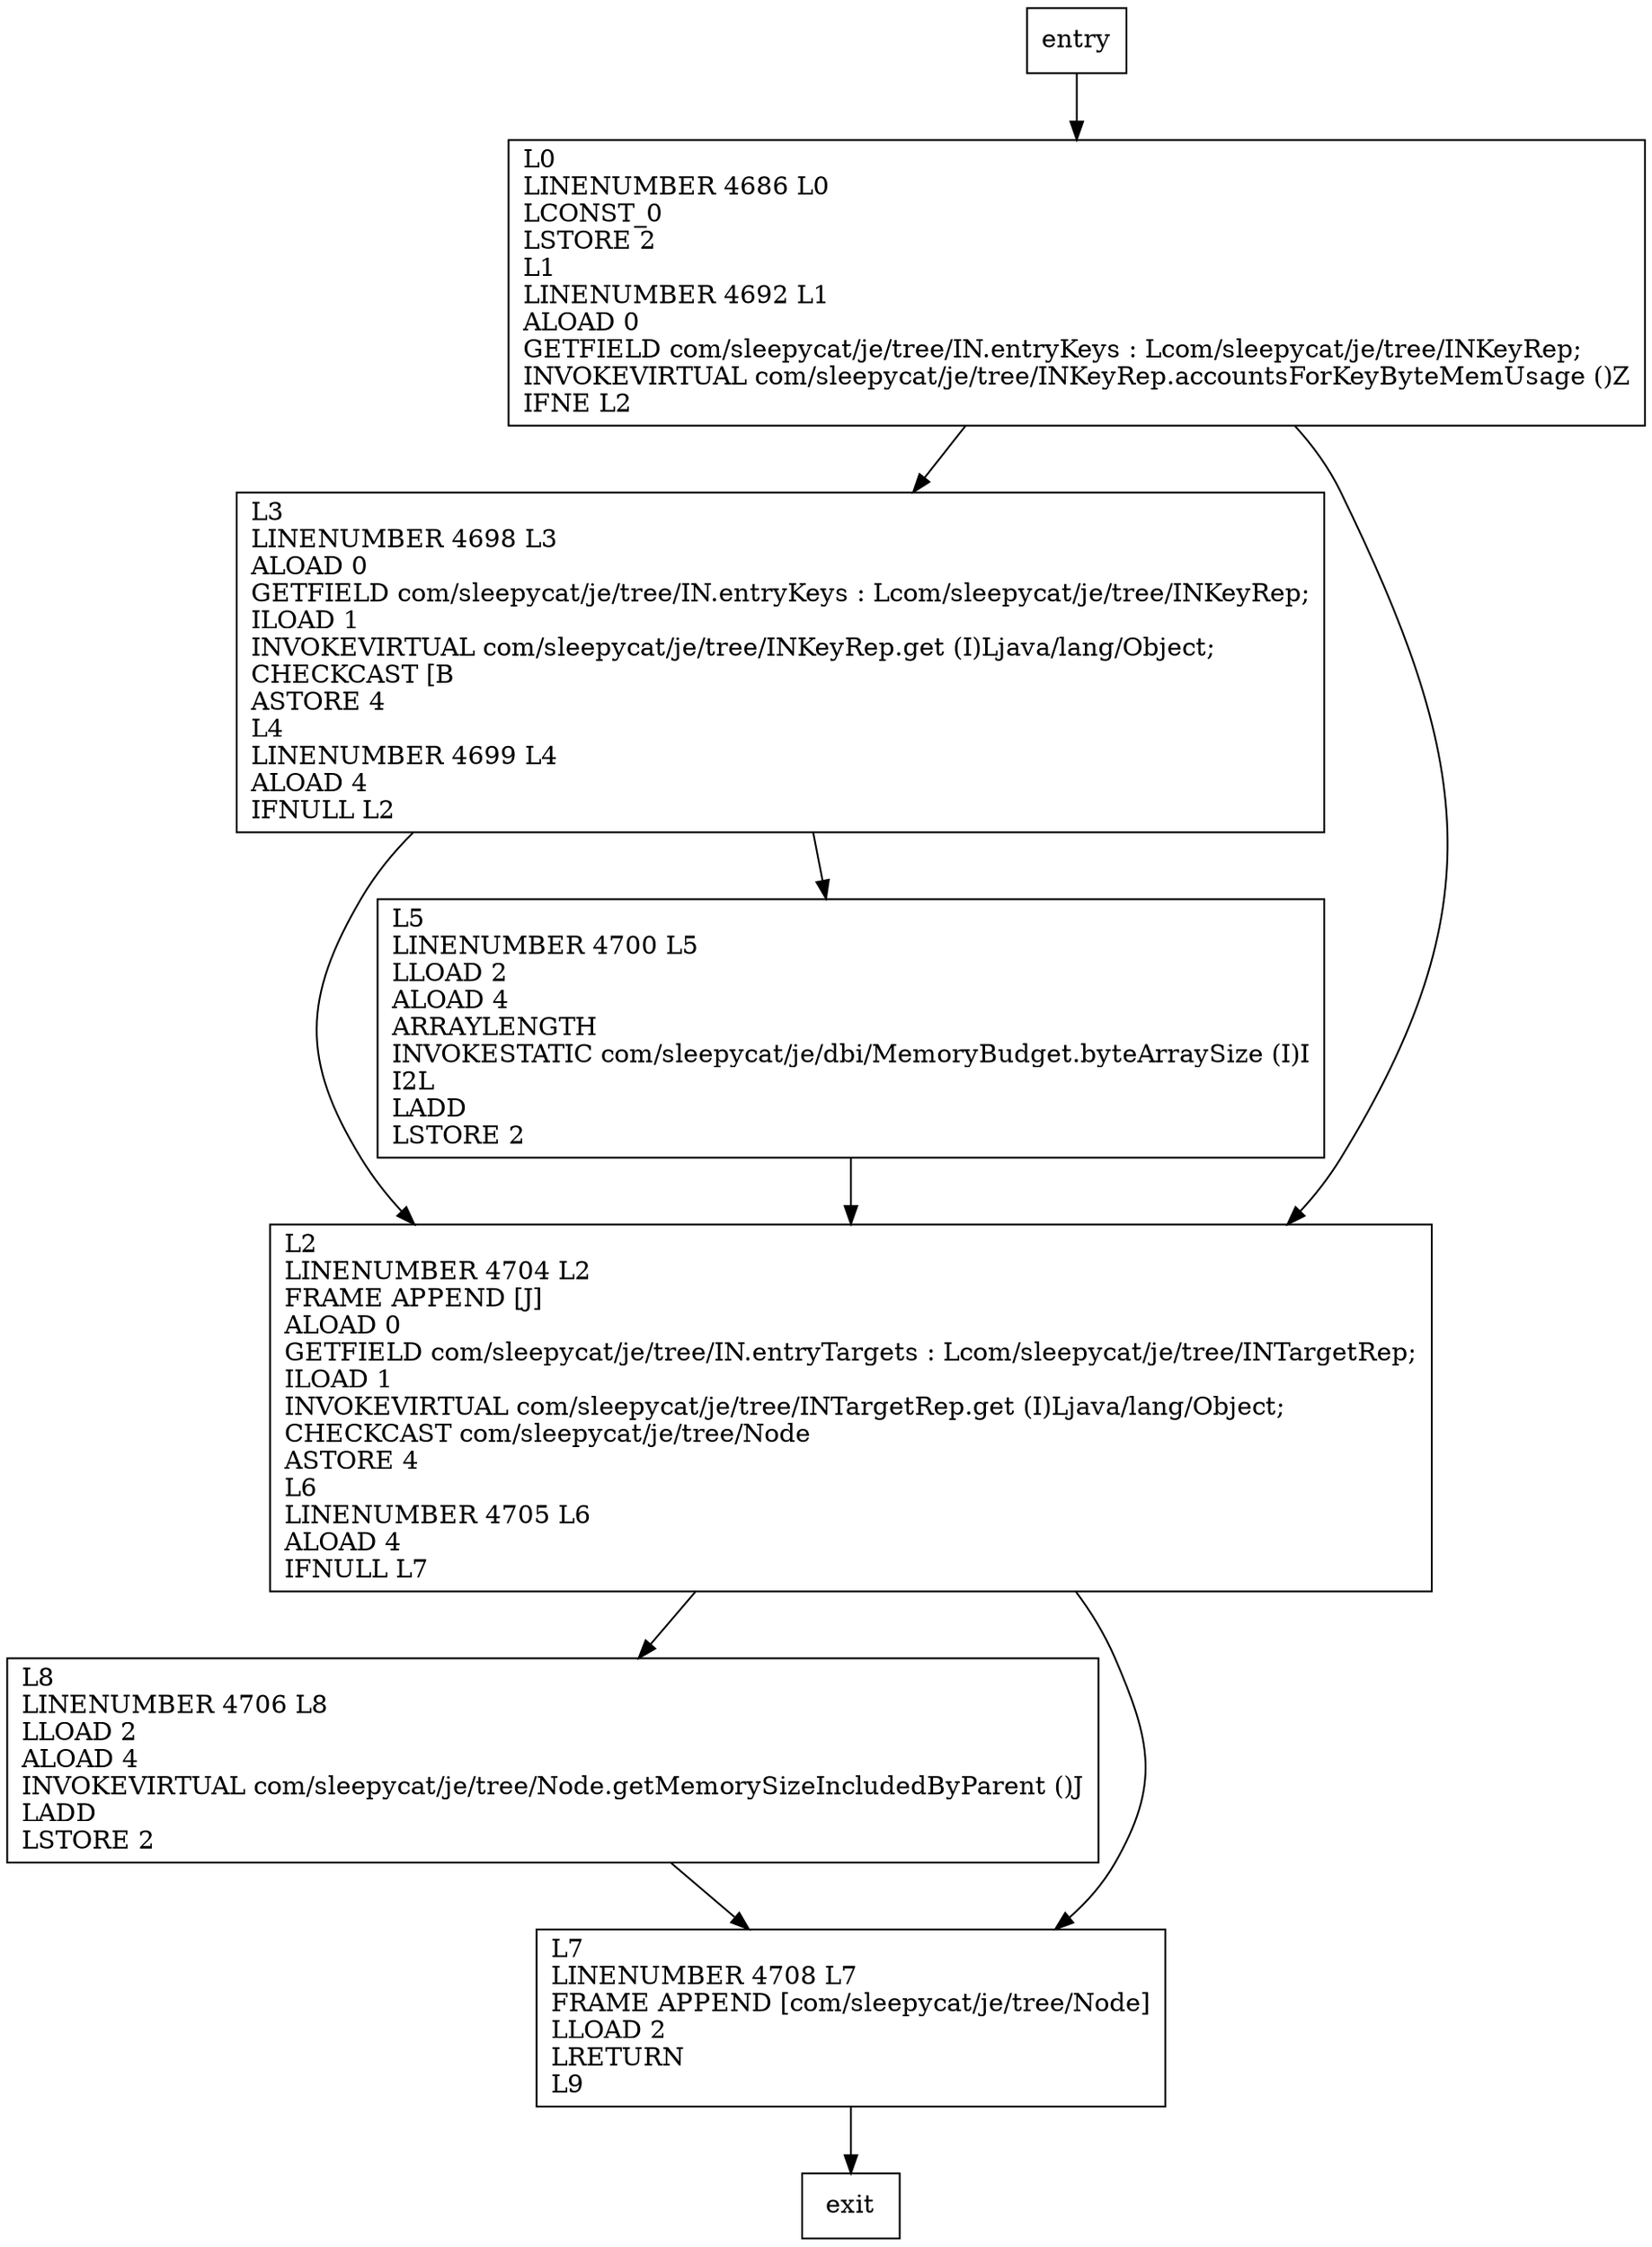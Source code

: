 digraph getEntryInMemorySize {
node [shape=record];
931434887 [label="L8\lLINENUMBER 4706 L8\lLLOAD 2\lALOAD 4\lINVOKEVIRTUAL com/sleepycat/je/tree/Node.getMemorySizeIncludedByParent ()J\lLADD\lLSTORE 2\l"];
1252346782 [label="L7\lLINENUMBER 4708 L7\lFRAME APPEND [com/sleepycat/je/tree/Node]\lLLOAD 2\lLRETURN\lL9\l"];
1693657637 [label="L0\lLINENUMBER 4686 L0\lLCONST_0\lLSTORE 2\lL1\lLINENUMBER 4692 L1\lALOAD 0\lGETFIELD com/sleepycat/je/tree/IN.entryKeys : Lcom/sleepycat/je/tree/INKeyRep;\lINVOKEVIRTUAL com/sleepycat/je/tree/INKeyRep.accountsForKeyByteMemUsage ()Z\lIFNE L2\l"];
648344199 [label="L3\lLINENUMBER 4698 L3\lALOAD 0\lGETFIELD com/sleepycat/je/tree/IN.entryKeys : Lcom/sleepycat/je/tree/INKeyRep;\lILOAD 1\lINVOKEVIRTUAL com/sleepycat/je/tree/INKeyRep.get (I)Ljava/lang/Object;\lCHECKCAST [B\lASTORE 4\lL4\lLINENUMBER 4699 L4\lALOAD 4\lIFNULL L2\l"];
1235652434 [label="L2\lLINENUMBER 4704 L2\lFRAME APPEND [J]\lALOAD 0\lGETFIELD com/sleepycat/je/tree/IN.entryTargets : Lcom/sleepycat/je/tree/INTargetRep;\lILOAD 1\lINVOKEVIRTUAL com/sleepycat/je/tree/INTargetRep.get (I)Ljava/lang/Object;\lCHECKCAST com/sleepycat/je/tree/Node\lASTORE 4\lL6\lLINENUMBER 4705 L6\lALOAD 4\lIFNULL L7\l"];
939191622 [label="L5\lLINENUMBER 4700 L5\lLLOAD 2\lALOAD 4\lARRAYLENGTH\lINVOKESTATIC com/sleepycat/je/dbi/MemoryBudget.byteArraySize (I)I\lI2L\lLADD\lLSTORE 2\l"];
entry;
exit;
entry -> 1693657637
931434887 -> 1252346782
1252346782 -> exit
1693657637 -> 648344199
1693657637 -> 1235652434
648344199 -> 1235652434
648344199 -> 939191622
1235652434 -> 931434887
1235652434 -> 1252346782
939191622 -> 1235652434
}
